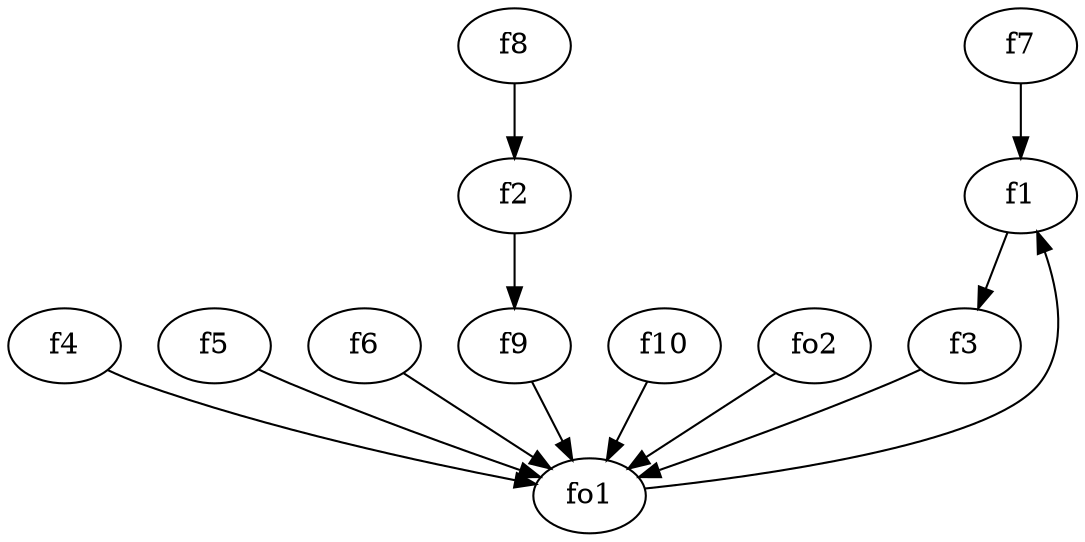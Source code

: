 strict digraph  {
f1;
f2;
f3;
f4;
f5;
f6;
f7;
f8;
f9;
f10;
fo1;
fo2;
f1 -> f3  [weight=2];
f2 -> f9  [weight=2];
f3 -> fo1  [weight=2];
f4 -> fo1  [weight=2];
f5 -> fo1  [weight=2];
f6 -> fo1  [weight=2];
f7 -> f1  [weight=2];
f8 -> f2  [weight=2];
f9 -> fo1  [weight=2];
f10 -> fo1  [weight=2];
fo1 -> f1  [weight=2];
fo2 -> fo1  [weight=2];
}
